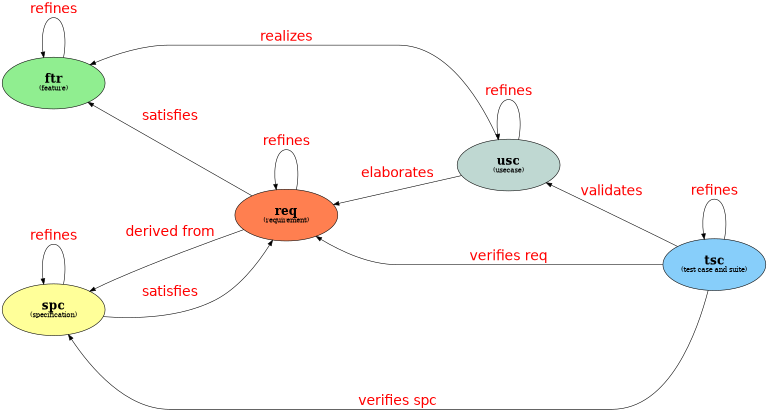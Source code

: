 @startuml
digraph G {
    ' https://graphviz.org/docs/edges/
    rankdir = RL;
    splines=true;
    'label = "Traceability Transition Model";
    labelloc = "t";
    fontsize = "28pt";
    'size="10,6";
    size="8,6";
    nodesep=1.0;
    bgcolor="transparent"
    'ranksep=1.0
    node [
        fontsize = "22"
        fixedsize=true 
        width=2.6 
        height=1.3 
        shape="box"
        shape="oval"
        style="filled"
        target="_top"
    ];
    'edge [ fontname=Helvetica, fontcolor=red, fontsize=15, minlen=2, decorate=true ];
    edge [ fontname=Helvetica, fontcolor=red, fontsize=25, minlen=2 ];

        "ftr" [ label=<<B>ftr</B><BR/><FONT POINT-SIZE="12.0">(feature)</FONT>> tooltip="feature" fillcolor="LightGreen" URL=":ref:`ftr`"]
        "usc" [ label=<<B>usc</B><BR/><FONT POINT-SIZE="12.0">(usecase)</FONT>> tooltip="usecase" fillcolor="#BFD8D2" URL=":ref:`usc`"]
        "req" [ label=<<B>req</B><BR/><FONT POINT-SIZE="12.0">(requirement)</FONT>> tooltip="requirement" fillcolor="Coral" URL=":ref:`req`" ]
        "spc" [ label=<<B>spc</B><BR/><FONT POINT-SIZE="12.0">(specification)</FONT>> tooltip="specification" fillcolor="#FFFF99" URL=":ref:`spc`" ]
        "tsc" [ label=<<B>tsc</B><BR/><FONT POINT-SIZE="12.0">(test case and suite)</FONT>> tooltip="test case and suite" fillcolor="#87CEFA" URL=":ref:`tsc`"]

        "ftr" -> "ftr" [ label="refines" ]
        "usc" -> "usc" [ label="refines" ]
        "req" -> "req" [ label="refines" ]
        "spc" -> "spc" [ label="refines" ]
        "tsc" -> "tsc" [ label="refines" ]

        "usc" -> "ftr" [ label="realizes" ]
        "usc" -> "req" [ label="elaborates" ]
        "req" -> "ftr" [ label="satisfies" ]

        "req" -> "spc" [ label="derived from" ]
        "spc" -> "req" [ label="satisfies" ]
        
        "tsc" -> "usc" [ label="validates" ]
        "tsc" -> "req" [ label="verifies req" ]
        "tsc" -> "spc" [ label="verifies spc" ]
}

@enduml
